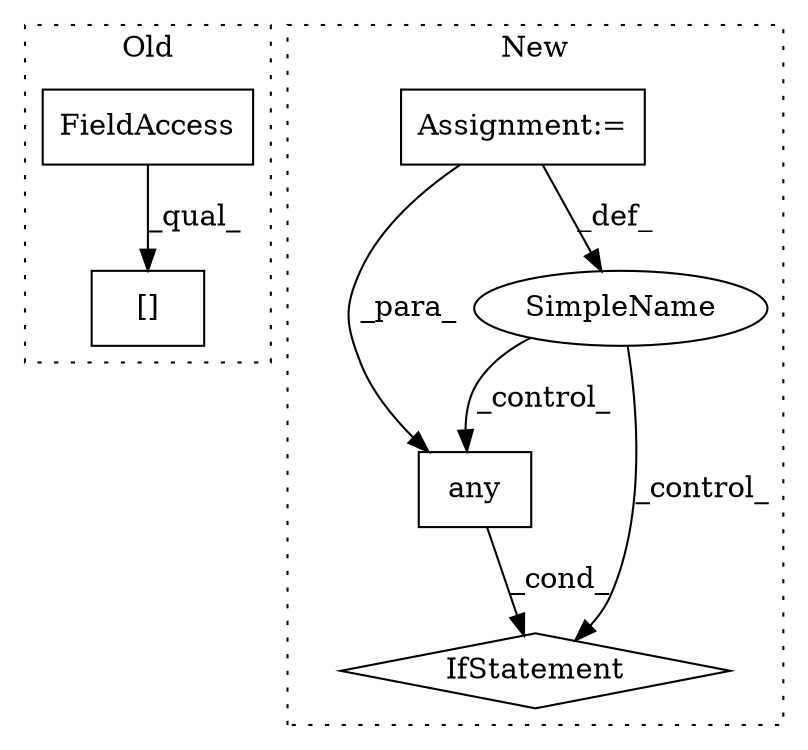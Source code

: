 digraph G {
subgraph cluster0 {
1 [label="[]" a="2" s="2577,2594" l="15,1" shape="box"];
3 [label="FieldAccess" a="22" s="2577" l="14" shape="box"];
label = "Old";
style="dotted";
}
subgraph cluster1 {
2 [label="any" a="32" s="1916,1934" l="4,1" shape="box"];
4 [label="IfStatement" a="25" s="1877,1935" l="4,2" shape="diamond"];
5 [label="SimpleName" a="42" s="" l="" shape="ellipse"];
6 [label="Assignment:=" a="7" s="1765" l="1" shape="box"];
label = "New";
style="dotted";
}
2 -> 4 [label="_cond_"];
3 -> 1 [label="_qual_"];
5 -> 2 [label="_control_"];
5 -> 4 [label="_control_"];
6 -> 2 [label="_para_"];
6 -> 5 [label="_def_"];
}